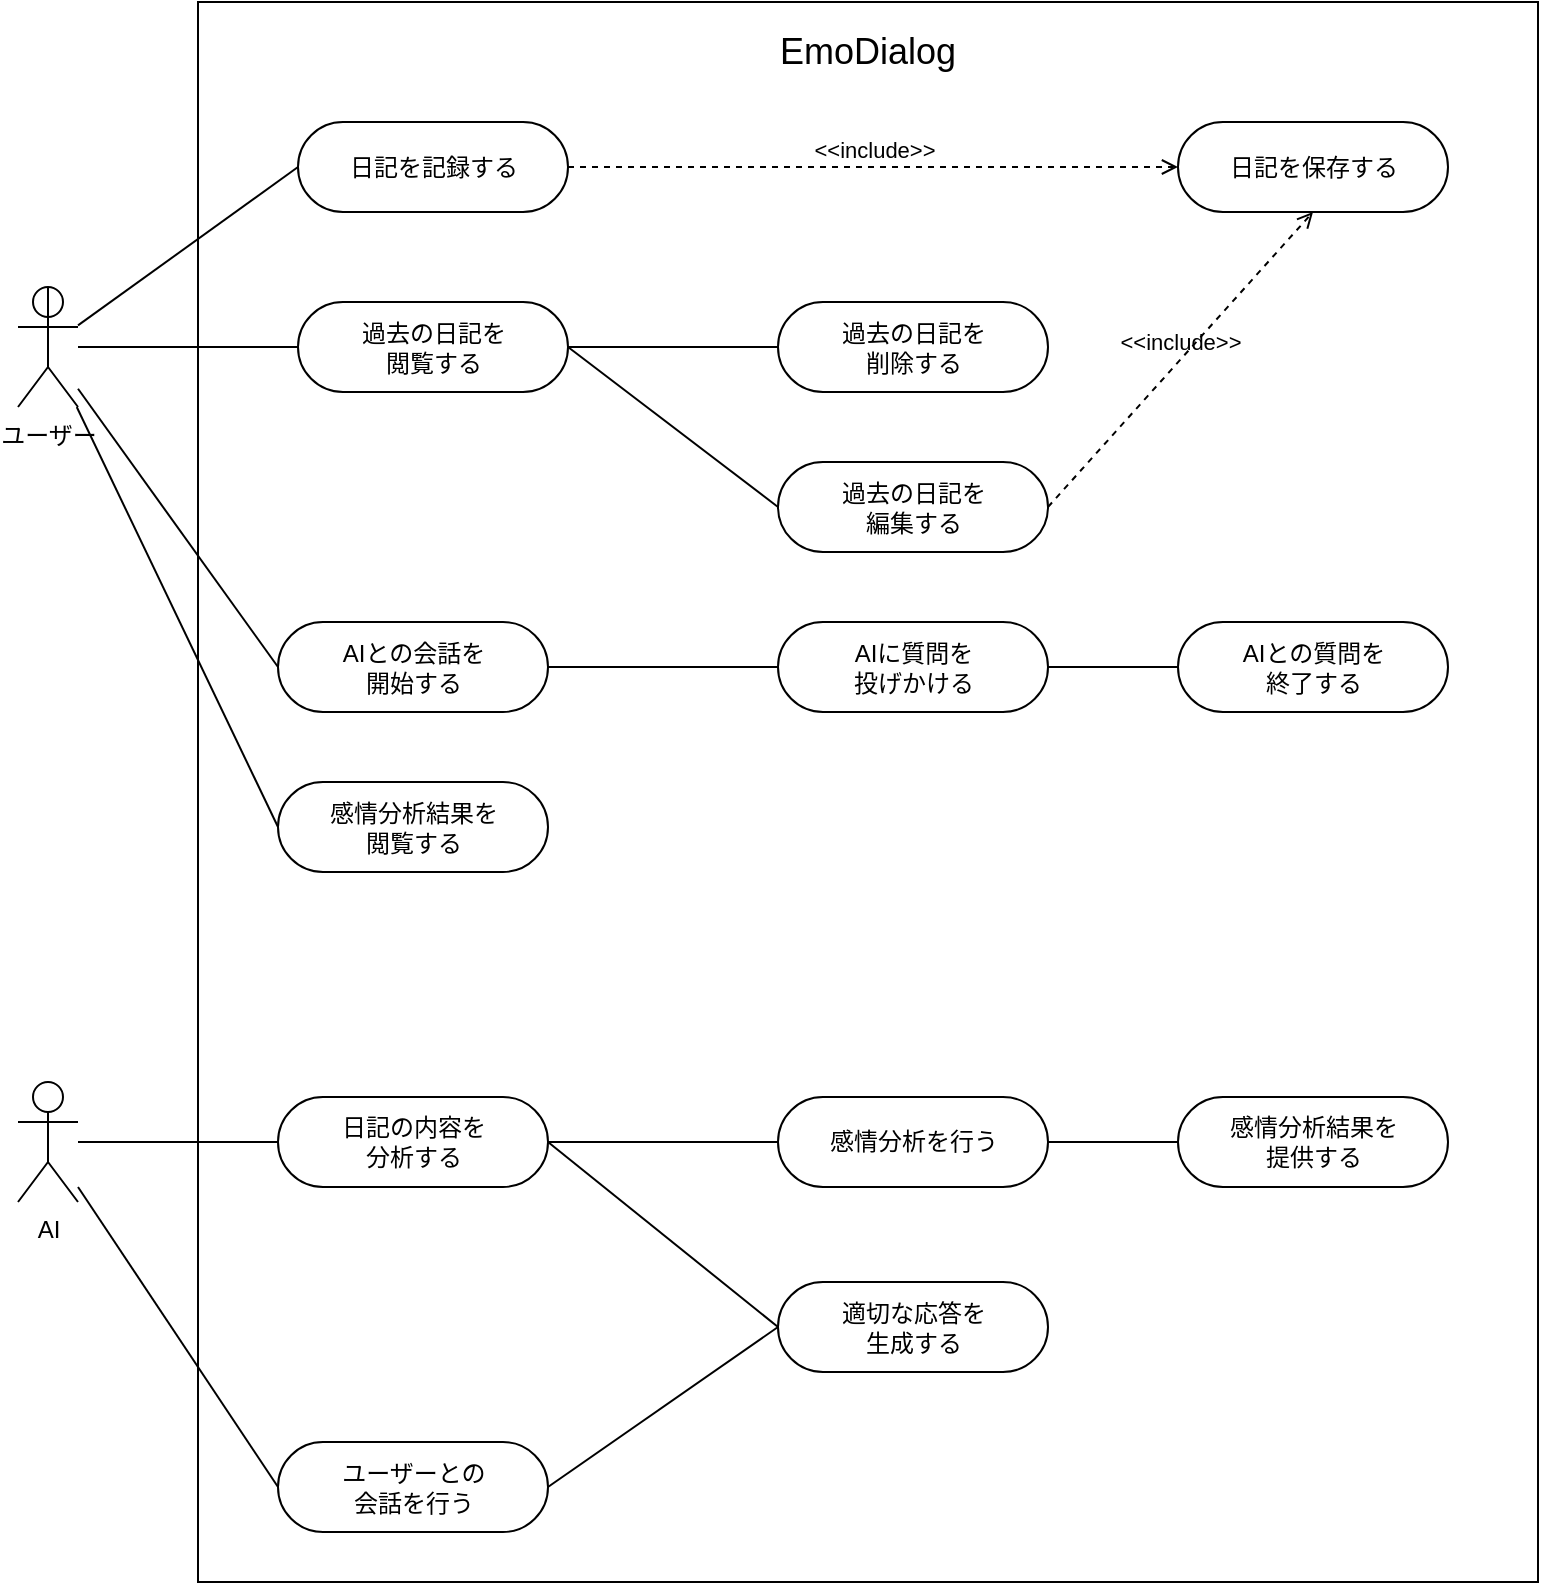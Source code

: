 <mxfile>
    <diagram id="q_Jrxf0U78eWuM2NPNOv" name="ページ1">
        <mxGraphModel dx="905" dy="1199" grid="1" gridSize="10" guides="1" tooltips="1" connect="1" arrows="1" fold="1" page="1" pageScale="1" pageWidth="827" pageHeight="1169" background="none" math="0" shadow="0">
            <root>
                <mxCell id="0"/>
                <mxCell id="1" parent="0"/>
                <mxCell id="27" style="edgeStyle=none;html=1;entryX=0;entryY=0.5;entryDx=0;entryDy=0;endArrow=none;endFill=0;" parent="1" source="2" target="13" edge="1">
                    <mxGeometry relative="1" as="geometry"/>
                </mxCell>
                <mxCell id="34" style="edgeStyle=none;html=1;entryX=0;entryY=0.5;entryDx=0;entryDy=0;endArrow=none;endFill=0;" edge="1" parent="1" source="2" target="32">
                    <mxGeometry relative="1" as="geometry"/>
                </mxCell>
                <mxCell id="55" style="edgeStyle=none;html=1;entryX=0;entryY=0.5;entryDx=0;entryDy=0;endArrow=none;endFill=0;" edge="1" parent="1" source="2" target="37">
                    <mxGeometry relative="1" as="geometry"/>
                </mxCell>
                <mxCell id="58" style="edgeStyle=none;html=1;entryX=0;entryY=0.5;entryDx=0;entryDy=0;endArrow=none;endFill=0;" edge="1" parent="1" source="2" target="41">
                    <mxGeometry relative="1" as="geometry"/>
                </mxCell>
                <mxCell id="2" value="ユーザー" style="shape=umlActor;verticalLabelPosition=bottom;verticalAlign=top;html=1;outlineConnect=0;fillColor=none;" parent="1" vertex="1">
                    <mxGeometry x="170" y="432.5" width="30" height="60" as="geometry"/>
                </mxCell>
                <mxCell id="3" value="" style="rounded=0;whiteSpace=wrap;html=1;fillColor=none;" parent="1" vertex="1">
                    <mxGeometry x="260" y="290" width="670" height="790" as="geometry"/>
                </mxCell>
                <mxCell id="8" value="&lt;font style=&quot;font-size: 18px;&quot;&gt;EmoDialog&lt;/font&gt;" style="text;html=1;strokeColor=none;fillColor=none;align=center;verticalAlign=middle;whiteSpace=wrap;rounded=0;" parent="1" vertex="1">
                    <mxGeometry x="535" y="290" width="120" height="50" as="geometry"/>
                </mxCell>
                <mxCell id="16" value="" style="group" parent="1" vertex="1" connectable="0">
                    <mxGeometry x="310" y="350" width="135" height="45" as="geometry"/>
                </mxCell>
                <mxCell id="13" value="" style="rounded=1;whiteSpace=wrap;html=1;fillColor=none;arcSize=50;" parent="16" vertex="1">
                    <mxGeometry width="135" height="45" as="geometry"/>
                </mxCell>
                <mxCell id="15" value="日記を記録する" style="text;html=1;strokeColor=none;fillColor=none;align=center;verticalAlign=middle;whiteSpace=wrap;rounded=0;" parent="16" vertex="1">
                    <mxGeometry x="22.5" y="7.5" width="90" height="30" as="geometry"/>
                </mxCell>
                <mxCell id="17" value="" style="group" parent="1" vertex="1" connectable="0">
                    <mxGeometry x="750" y="350" width="135" height="45" as="geometry"/>
                </mxCell>
                <mxCell id="18" value="" style="rounded=1;whiteSpace=wrap;html=1;fillColor=none;arcSize=50;" parent="17" vertex="1">
                    <mxGeometry width="135" height="45" as="geometry"/>
                </mxCell>
                <mxCell id="19" value="日記を保存する" style="text;html=1;strokeColor=none;fillColor=none;align=center;verticalAlign=middle;whiteSpace=wrap;rounded=0;" parent="17" vertex="1">
                    <mxGeometry x="22.5" y="7.5" width="90" height="30" as="geometry"/>
                </mxCell>
                <mxCell id="21" value="&amp;lt;&amp;lt;include&amp;gt;&amp;gt;" style="html=1;verticalAlign=bottom;labelBackgroundColor=none;endArrow=open;endFill=0;dashed=1;exitX=1;exitY=0.5;exitDx=0;exitDy=0;" parent="1" source="13" target="18" edge="1">
                    <mxGeometry width="160" relative="1" as="geometry">
                        <mxPoint x="418" y="395" as="sourcePoint"/>
                        <mxPoint x="578" y="395" as="targetPoint"/>
                    </mxGeometry>
                </mxCell>
                <mxCell id="95" style="edgeStyle=none;html=1;entryX=0;entryY=0.5;entryDx=0;entryDy=0;endArrow=none;endFill=0;" edge="1" parent="1" source="22" target="71">
                    <mxGeometry relative="1" as="geometry"/>
                </mxCell>
                <mxCell id="96" style="edgeStyle=none;html=1;entryX=0;entryY=0.5;entryDx=0;entryDy=0;endArrow=none;endFill=0;" edge="1" parent="1" source="22" target="93">
                    <mxGeometry relative="1" as="geometry"/>
                </mxCell>
                <mxCell id="22" value="AI" style="shape=umlActor;verticalLabelPosition=bottom;verticalAlign=top;html=1;outlineConnect=0;fillColor=none;" parent="1" vertex="1">
                    <mxGeometry x="170" y="830" width="30" height="60" as="geometry"/>
                </mxCell>
                <mxCell id="28" value="" style="group" parent="1" vertex="1" connectable="0">
                    <mxGeometry x="550" y="440" width="135" height="45" as="geometry"/>
                </mxCell>
                <mxCell id="29" value="" style="rounded=1;whiteSpace=wrap;html=1;fillColor=none;arcSize=50;" parent="28" vertex="1">
                    <mxGeometry width="135" height="45" as="geometry"/>
                </mxCell>
                <mxCell id="30" value="過去の日記を&lt;br&gt;削除する" style="text;html=1;strokeColor=none;fillColor=none;align=center;verticalAlign=middle;whiteSpace=wrap;rounded=0;" parent="28" vertex="1">
                    <mxGeometry x="22.5" y="7.5" width="90" height="30" as="geometry"/>
                </mxCell>
                <mxCell id="31" value="" style="group" parent="1" vertex="1" connectable="0">
                    <mxGeometry x="310" y="440" width="135" height="45" as="geometry"/>
                </mxCell>
                <mxCell id="32" value="" style="rounded=1;whiteSpace=wrap;html=1;fillColor=none;arcSize=50;" parent="31" vertex="1">
                    <mxGeometry width="135" height="45" as="geometry"/>
                </mxCell>
                <mxCell id="33" value="過去の日記を&lt;br&gt;閲覧する" style="text;html=1;strokeColor=none;fillColor=none;align=center;verticalAlign=middle;whiteSpace=wrap;rounded=0;" parent="31" vertex="1">
                    <mxGeometry x="22.5" y="7.5" width="90" height="30" as="geometry"/>
                </mxCell>
                <mxCell id="36" value="" style="group" vertex="1" connectable="0" parent="1">
                    <mxGeometry x="300" y="600" width="135" height="45" as="geometry"/>
                </mxCell>
                <mxCell id="37" value="" style="rounded=1;whiteSpace=wrap;html=1;fillColor=none;arcSize=50;" vertex="1" parent="36">
                    <mxGeometry width="135" height="45" as="geometry"/>
                </mxCell>
                <mxCell id="38" value="AIとの会話を&lt;br&gt;開始する" style="text;html=1;strokeColor=none;fillColor=none;align=center;verticalAlign=middle;whiteSpace=wrap;rounded=0;" vertex="1" parent="36">
                    <mxGeometry x="22.5" y="7.5" width="90" height="30" as="geometry"/>
                </mxCell>
                <mxCell id="40" value="" style="group" vertex="1" connectable="0" parent="1">
                    <mxGeometry x="300" y="680" width="135" height="45" as="geometry"/>
                </mxCell>
                <mxCell id="44" value="" style="group" vertex="1" connectable="0" parent="40">
                    <mxGeometry width="135" height="45" as="geometry"/>
                </mxCell>
                <mxCell id="41" value="" style="rounded=1;whiteSpace=wrap;html=1;fillColor=none;arcSize=50;" vertex="1" parent="44">
                    <mxGeometry width="135" height="45" as="geometry"/>
                </mxCell>
                <mxCell id="42" value="感情分析結果を閲覧する" style="text;html=1;strokeColor=none;fillColor=none;align=center;verticalAlign=middle;whiteSpace=wrap;rounded=0;" vertex="1" parent="44">
                    <mxGeometry x="22.5" y="7.5" width="90" height="30" as="geometry"/>
                </mxCell>
                <mxCell id="45" value="" style="group" vertex="1" connectable="0" parent="1">
                    <mxGeometry x="550" y="520" width="135" height="45" as="geometry"/>
                </mxCell>
                <mxCell id="46" value="" style="rounded=1;whiteSpace=wrap;html=1;fillColor=none;arcSize=50;" vertex="1" parent="45">
                    <mxGeometry width="135" height="45" as="geometry"/>
                </mxCell>
                <mxCell id="47" value="過去の日記を&lt;br&gt;編集する" style="text;html=1;strokeColor=none;fillColor=none;align=center;verticalAlign=middle;whiteSpace=wrap;rounded=0;" vertex="1" parent="45">
                    <mxGeometry x="22.5" y="7.5" width="90" height="30" as="geometry"/>
                </mxCell>
                <mxCell id="48" style="edgeStyle=none;html=1;exitX=1;exitY=0.5;exitDx=0;exitDy=0;entryX=0;entryY=0.5;entryDx=0;entryDy=0;endArrow=none;endFill=0;" edge="1" parent="1" source="32" target="29">
                    <mxGeometry relative="1" as="geometry"/>
                </mxCell>
                <mxCell id="49" style="edgeStyle=none;html=1;exitX=1;exitY=0.5;exitDx=0;exitDy=0;entryX=0;entryY=0.5;entryDx=0;entryDy=0;endArrow=none;endFill=0;" edge="1" parent="1" source="32" target="46">
                    <mxGeometry relative="1" as="geometry"/>
                </mxCell>
                <mxCell id="54" value="&amp;lt;&amp;lt;include&amp;gt;&amp;gt;" style="html=1;verticalAlign=bottom;labelBackgroundColor=none;endArrow=open;endFill=0;dashed=1;exitX=1;exitY=0.5;exitDx=0;exitDy=0;entryX=0.5;entryY=1;entryDx=0;entryDy=0;" edge="1" parent="1" source="46" target="18">
                    <mxGeometry width="160" relative="1" as="geometry">
                        <mxPoint x="710" y="550" as="sourcePoint"/>
                        <mxPoint x="870" y="550" as="targetPoint"/>
                    </mxGeometry>
                </mxCell>
                <mxCell id="56" style="edgeStyle=none;html=1;exitX=0.5;exitY=0.5;exitDx=0;exitDy=0;exitPerimeter=0;entryX=0.5;entryY=0;entryDx=0;entryDy=0;entryPerimeter=0;endArrow=none;endFill=0;" edge="1" parent="1" source="2" target="2">
                    <mxGeometry relative="1" as="geometry"/>
                </mxCell>
                <mxCell id="59" value="" style="group" vertex="1" connectable="0" parent="1">
                    <mxGeometry x="550" y="600" width="135" height="45" as="geometry"/>
                </mxCell>
                <mxCell id="60" value="" style="rounded=1;whiteSpace=wrap;html=1;fillColor=none;arcSize=50;" vertex="1" parent="59">
                    <mxGeometry width="135" height="45" as="geometry"/>
                </mxCell>
                <mxCell id="61" value="AIに質問を&lt;br&gt;投げかける" style="text;html=1;strokeColor=none;fillColor=none;align=center;verticalAlign=middle;whiteSpace=wrap;rounded=0;" vertex="1" parent="59">
                    <mxGeometry x="22.5" y="7.5" width="90" height="30" as="geometry"/>
                </mxCell>
                <mxCell id="62" style="edgeStyle=none;html=1;exitX=1;exitY=0.5;exitDx=0;exitDy=0;entryX=0;entryY=0.5;entryDx=0;entryDy=0;endArrow=none;endFill=0;" edge="1" parent="1" source="37" target="60">
                    <mxGeometry relative="1" as="geometry"/>
                </mxCell>
                <mxCell id="64" value="" style="group" vertex="1" connectable="0" parent="1">
                    <mxGeometry x="750" y="600" width="135" height="45" as="geometry"/>
                </mxCell>
                <mxCell id="65" value="" style="rounded=1;whiteSpace=wrap;html=1;fillColor=none;arcSize=50;" vertex="1" parent="64">
                    <mxGeometry width="135" height="45" as="geometry"/>
                </mxCell>
                <mxCell id="66" value="AIとの質問を&lt;br&gt;終了する" style="text;html=1;strokeColor=none;fillColor=none;align=center;verticalAlign=middle;whiteSpace=wrap;rounded=0;" vertex="1" parent="64">
                    <mxGeometry x="22.5" y="7.5" width="90" height="30" as="geometry"/>
                </mxCell>
                <mxCell id="67" style="edgeStyle=none;html=1;exitX=1;exitY=0.5;exitDx=0;exitDy=0;endArrow=none;endFill=0;" edge="1" parent="1" source="60" target="65">
                    <mxGeometry relative="1" as="geometry"/>
                </mxCell>
                <mxCell id="69" value="" style="group" vertex="1" connectable="0" parent="1">
                    <mxGeometry x="300" y="837.5" width="135" height="45" as="geometry"/>
                </mxCell>
                <mxCell id="70" value="" style="group" vertex="1" connectable="0" parent="69">
                    <mxGeometry width="135" height="45" as="geometry"/>
                </mxCell>
                <mxCell id="71" value="" style="rounded=1;whiteSpace=wrap;html=1;fillColor=none;arcSize=50;" vertex="1" parent="70">
                    <mxGeometry width="135" height="45" as="geometry"/>
                </mxCell>
                <mxCell id="72" value="日記の内容を&lt;br&gt;分析する" style="text;html=1;strokeColor=none;fillColor=none;align=center;verticalAlign=middle;whiteSpace=wrap;rounded=0;" vertex="1" parent="70">
                    <mxGeometry x="22.5" y="7.5" width="90" height="30" as="geometry"/>
                </mxCell>
                <mxCell id="74" value="" style="group" vertex="1" connectable="0" parent="1">
                    <mxGeometry x="550" y="930" width="135" height="45" as="geometry"/>
                </mxCell>
                <mxCell id="75" value="" style="group" vertex="1" connectable="0" parent="74">
                    <mxGeometry width="135" height="45" as="geometry"/>
                </mxCell>
                <mxCell id="76" value="" style="rounded=1;whiteSpace=wrap;html=1;fillColor=none;arcSize=50;" vertex="1" parent="75">
                    <mxGeometry width="135" height="45" as="geometry"/>
                </mxCell>
                <mxCell id="77" value="適切な応答を&lt;br&gt;生成する" style="text;html=1;strokeColor=none;fillColor=none;align=center;verticalAlign=middle;whiteSpace=wrap;rounded=0;" vertex="1" parent="75">
                    <mxGeometry x="22.5" y="7.5" width="90" height="30" as="geometry"/>
                </mxCell>
                <mxCell id="79" value="" style="group" vertex="1" connectable="0" parent="1">
                    <mxGeometry x="750" y="837.5" width="135" height="45" as="geometry"/>
                </mxCell>
                <mxCell id="80" value="" style="group" vertex="1" connectable="0" parent="79">
                    <mxGeometry width="135" height="45" as="geometry"/>
                </mxCell>
                <mxCell id="81" value="" style="rounded=1;whiteSpace=wrap;html=1;fillColor=none;arcSize=50;" vertex="1" parent="80">
                    <mxGeometry width="135" height="45" as="geometry"/>
                </mxCell>
                <mxCell id="82" value="感情分析結果を&lt;br&gt;提供する" style="text;html=1;strokeColor=none;fillColor=none;align=center;verticalAlign=middle;whiteSpace=wrap;rounded=0;" vertex="1" parent="80">
                    <mxGeometry x="22.5" y="7.5" width="90" height="30" as="geometry"/>
                </mxCell>
                <mxCell id="83" value="" style="group" vertex="1" connectable="0" parent="1">
                    <mxGeometry x="550" y="837.5" width="135" height="45" as="geometry"/>
                </mxCell>
                <mxCell id="84" value="" style="group" vertex="1" connectable="0" parent="83">
                    <mxGeometry width="135" height="45" as="geometry"/>
                </mxCell>
                <mxCell id="85" value="" style="rounded=1;whiteSpace=wrap;html=1;fillColor=none;arcSize=50;" vertex="1" parent="84">
                    <mxGeometry width="135" height="45" as="geometry"/>
                </mxCell>
                <mxCell id="86" value="感情分析を行う" style="text;html=1;strokeColor=none;fillColor=none;align=center;verticalAlign=middle;whiteSpace=wrap;rounded=0;" vertex="1" parent="84">
                    <mxGeometry x="22.5" y="7.5" width="90" height="30" as="geometry"/>
                </mxCell>
                <mxCell id="87" style="edgeStyle=none;html=1;exitX=1;exitY=0.5;exitDx=0;exitDy=0;entryX=0;entryY=0.5;entryDx=0;entryDy=0;endArrow=none;endFill=0;" edge="1" parent="1" source="71" target="76">
                    <mxGeometry relative="1" as="geometry"/>
                </mxCell>
                <mxCell id="89" style="edgeStyle=none;html=1;exitX=1;exitY=0.5;exitDx=0;exitDy=0;entryX=0;entryY=0.5;entryDx=0;entryDy=0;endArrow=none;endFill=0;" edge="1" parent="1" source="71" target="85">
                    <mxGeometry relative="1" as="geometry"/>
                </mxCell>
                <mxCell id="90" style="edgeStyle=none;html=1;exitX=1;exitY=0.5;exitDx=0;exitDy=0;entryX=0;entryY=0.5;entryDx=0;entryDy=0;endArrow=none;endFill=0;" edge="1" parent="1" source="85" target="81">
                    <mxGeometry relative="1" as="geometry"/>
                </mxCell>
                <mxCell id="91" value="" style="group" vertex="1" connectable="0" parent="1">
                    <mxGeometry x="300" y="1010" width="135" height="45" as="geometry"/>
                </mxCell>
                <mxCell id="92" value="" style="group" vertex="1" connectable="0" parent="91">
                    <mxGeometry width="135" height="45" as="geometry"/>
                </mxCell>
                <mxCell id="93" value="" style="rounded=1;whiteSpace=wrap;html=1;fillColor=none;arcSize=50;" vertex="1" parent="92">
                    <mxGeometry width="135" height="45" as="geometry"/>
                </mxCell>
                <mxCell id="94" value="ユーザーとの&lt;br&gt;会話を行う" style="text;html=1;strokeColor=none;fillColor=none;align=center;verticalAlign=middle;whiteSpace=wrap;rounded=0;" vertex="1" parent="92">
                    <mxGeometry x="22.5" y="7.5" width="90" height="30" as="geometry"/>
                </mxCell>
                <mxCell id="97" style="edgeStyle=none;html=1;exitX=1;exitY=0.5;exitDx=0;exitDy=0;entryX=0;entryY=0.5;entryDx=0;entryDy=0;endArrow=none;endFill=0;" edge="1" parent="1" source="93" target="76">
                    <mxGeometry relative="1" as="geometry"/>
                </mxCell>
            </root>
        </mxGraphModel>
    </diagram>
</mxfile>